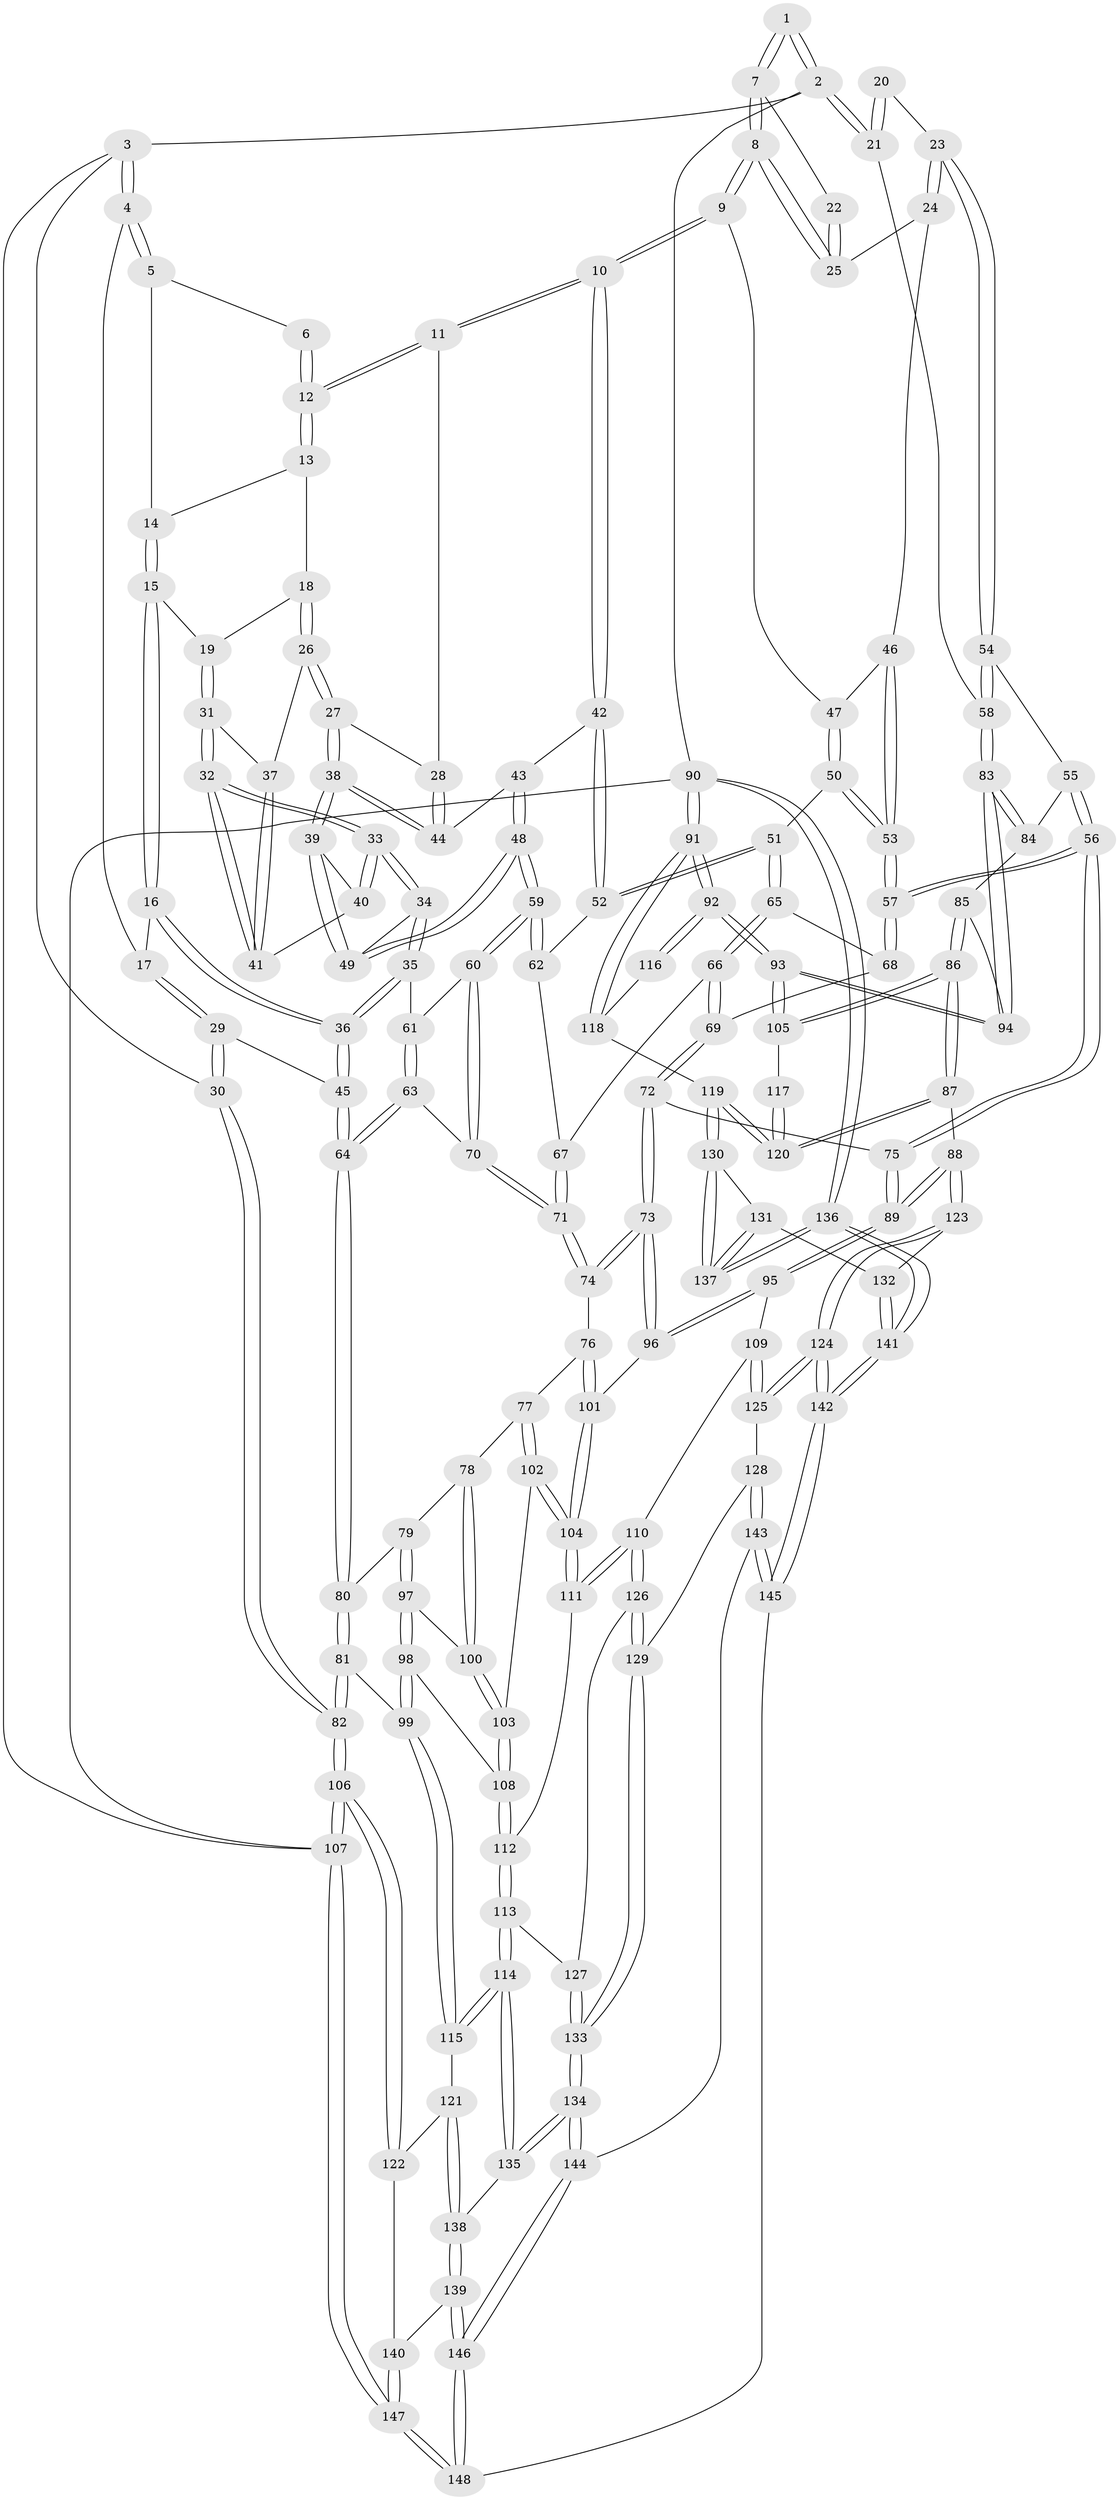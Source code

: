 // coarse degree distribution, {5: 0.43956043956043955, 7: 0.01098901098901099, 3: 0.12087912087912088, 4: 0.2967032967032967, 6: 0.12087912087912088, 2: 0.01098901098901099}
// Generated by graph-tools (version 1.1) at 2025/42/03/06/25 10:42:36]
// undirected, 148 vertices, 367 edges
graph export_dot {
graph [start="1"]
  node [color=gray90,style=filled];
  1 [pos="+0.5954226429938304+0"];
  2 [pos="+1+0"];
  3 [pos="+0+0"];
  4 [pos="+0+0"];
  5 [pos="+0.18191737688090662+0"];
  6 [pos="+0.41582442731728886+0"];
  7 [pos="+0.6053319366049337+0"];
  8 [pos="+0.564734377062738+0.08539872694133349"];
  9 [pos="+0.5618239167092717+0.08991107884355215"];
  10 [pos="+0.5516237117789194+0.09817129401510608"];
  11 [pos="+0.42867089099535094+0.08661518225813647"];
  12 [pos="+0.4237099918825763+0.07781249818006626"];
  13 [pos="+0.3187094739970701+0.021366180828901325"];
  14 [pos="+0.22066026357913038+0"];
  15 [pos="+0.2245908931485923+0.0694058683863719"];
  16 [pos="+0.17469633120394962+0.12422062004384693"];
  17 [pos="+0.08275261626604692+0.04651256438177465"];
  18 [pos="+0.3200160281731134+0.10067291340490547"];
  19 [pos="+0.25373983086792207+0.10683578357833497"];
  20 [pos="+0.767473500660987+0.06355979591788553"];
  21 [pos="+1+0"];
  22 [pos="+0.734267026828211+0.06168009087543038"];
  23 [pos="+0.7592080727407342+0.16755631965198997"];
  24 [pos="+0.7153464618230199+0.1522626923881331"];
  25 [pos="+0.7093390694841577+0.1381873615803572"];
  26 [pos="+0.329022830044615+0.11204316662034709"];
  27 [pos="+0.37419512616982553+0.1208065281937073"];
  28 [pos="+0.41845804344306414+0.09806874376682072"];
  29 [pos="+0.09943542251689007+0.2749401693084501"];
  30 [pos="+0+0.28501596707002297"];
  31 [pos="+0.2542231807245395+0.1293249883585435"];
  32 [pos="+0.2545481306865907+0.16608554228987635"];
  33 [pos="+0.2394098072086817+0.19542477093646377"];
  34 [pos="+0.22639965376537788+0.21417687089130122"];
  35 [pos="+0.21678171391173606+0.2205861999247184"];
  36 [pos="+0.1630712420456083+0.24091094912765085"];
  37 [pos="+0.3205827079111623+0.1290580735593687"];
  38 [pos="+0.3644064088323181+0.18622787323127415"];
  39 [pos="+0.3575847876516769+0.20087401200196192"];
  40 [pos="+0.330792743765798+0.17865701854022797"];
  41 [pos="+0.3119387681483421+0.14713774383890985"];
  42 [pos="+0.5194162019652344+0.214664535053891"];
  43 [pos="+0.43082803468053676+0.18008750080948874"];
  44 [pos="+0.42225125805109387+0.16595314679914117"];
  45 [pos="+0.11948188152124921+0.2798374417046654"];
  46 [pos="+0.6909282994568032+0.18073063592681196"];
  47 [pos="+0.6290032889090656+0.16676743313132616"];
  48 [pos="+0.3700900256460497+0.24432261226869298"];
  49 [pos="+0.3597944124186187+0.22879560783638012"];
  50 [pos="+0.6363183980474971+0.2065972550975435"];
  51 [pos="+0.525205945862274+0.22708581663076247"];
  52 [pos="+0.5194422098530966+0.22154739200240495"];
  53 [pos="+0.6863590758999262+0.3162630153982429"];
  54 [pos="+0.8355363275068677+0.22464611380039198"];
  55 [pos="+0.7410576527966632+0.3348478114580954"];
  56 [pos="+0.6924216521826153+0.3459933437091408"];
  57 [pos="+0.6914425967377995+0.3446962640246572"];
  58 [pos="+1+0.04126631474019342"];
  59 [pos="+0.3827117314015454+0.27787080145541865"];
  60 [pos="+0.38258889301854904+0.2782299808343487"];
  61 [pos="+0.28934051304531605+0.270117895136197"];
  62 [pos="+0.49160073165685036+0.24180366755203409"];
  63 [pos="+0.2837144635226354+0.3431097239577082"];
  64 [pos="+0.18552959677387112+0.38579772695641995"];
  65 [pos="+0.5562581589287021+0.2615050161858677"];
  66 [pos="+0.5126716102093838+0.3421878444225727"];
  67 [pos="+0.4823563536099587+0.33051400133553716"];
  68 [pos="+0.5794267712975372+0.276244686205063"];
  69 [pos="+0.5223074497387455+0.35995063212126077"];
  70 [pos="+0.3773485454331463+0.32085708182314643"];
  71 [pos="+0.4045893056706824+0.3709732394891623"];
  72 [pos="+0.5492280737766662+0.41420612299134957"];
  73 [pos="+0.48144782856538326+0.4558357947189736"];
  74 [pos="+0.41136054695947327+0.41457091733818796"];
  75 [pos="+0.6659800484287498+0.39345994932417866"];
  76 [pos="+0.334306550242665+0.46437016971956846"];
  77 [pos="+0.32302611165909667+0.46597454070951694"];
  78 [pos="+0.24089812385964837+0.43898984254370227"];
  79 [pos="+0.19647972469954844+0.41024191140479194"];
  80 [pos="+0.18790728785943156+0.4016053281172127"];
  81 [pos="+0.04369976714501223+0.5532927308938077"];
  82 [pos="+0+0.5023525890656351"];
  83 [pos="+1+0.22422170414936948"];
  84 [pos="+0.822111141961884+0.3938218904033092"];
  85 [pos="+0.8606245793573609+0.45289359278995234"];
  86 [pos="+0.8698171588831958+0.5269464355544509"];
  87 [pos="+0.750534171255006+0.6186923115818652"];
  88 [pos="+0.7102620847547254+0.6161569567861251"];
  89 [pos="+0.6921543408028015+0.6056183500813278"];
  90 [pos="+1+1"];
  91 [pos="+1+0.8346749798839244"];
  92 [pos="+1+0.5993786139023938"];
  93 [pos="+1+0.562804134586375"];
  94 [pos="+1+0.27251396815373524"];
  95 [pos="+0.548799580547548+0.6306825228351799"];
  96 [pos="+0.4887968802846211+0.5338918428028055"];
  97 [pos="+0.19788677474662072+0.5356705471324974"];
  98 [pos="+0.145054510606233+0.6085070948215803"];
  99 [pos="+0.09758582487088105+0.6160320938642405"];
  100 [pos="+0.25283282090459785+0.5711778135542662"];
  101 [pos="+0.38813653782365254+0.5527344312212382"];
  102 [pos="+0.2995681738356893+0.5804791747264633"];
  103 [pos="+0.25686915583937076+0.5796626898306718"];
  104 [pos="+0.3464638724131469+0.6193332415970874"];
  105 [pos="+1+0.5625213497055921"];
  106 [pos="+0+0.814503730419472"];
  107 [pos="+0+1"];
  108 [pos="+0.2154345234370547+0.6180698307360869"];
  109 [pos="+0.5482360563227306+0.6313720016900286"];
  110 [pos="+0.4243161455100138+0.683029288475281"];
  111 [pos="+0.3491422609102738+0.6286485914113182"];
  112 [pos="+0.2587449004480942+0.7028648978844414"];
  113 [pos="+0.25208728420091725+0.7307755479061845"];
  114 [pos="+0.21534661701071436+0.7620629299415178"];
  115 [pos="+0.09883069978847044+0.6603347102563643"];
  116 [pos="+0.9319139552818546+0.697408876531147"];
  117 [pos="+0.9222044288834238+0.6520267027980353"];
  118 [pos="+0.9002856600278893+0.7384686865116703"];
  119 [pos="+0.8509395301221414+0.7457426838570704"];
  120 [pos="+0.8091554520942504+0.6755361390952538"];
  121 [pos="+0.03314521713779049+0.7611804674569285"];
  122 [pos="+0.0059411213571836635+0.7692219468820842"];
  123 [pos="+0.6833993932192205+0.8082320126815701"];
  124 [pos="+0.5698412907099119+0.8410684178416937"];
  125 [pos="+0.5520754834442295+0.8329365613220004"];
  126 [pos="+0.39581122815210895+0.7682599377216595"];
  127 [pos="+0.2698411984538126+0.7365034529496527"];
  128 [pos="+0.49906765538561165+0.8472793867050995"];
  129 [pos="+0.40765120724093595+0.821269779561554"];
  130 [pos="+0.8473237695131411+0.7883348818156936"];
  131 [pos="+0.7434150505729745+0.8243173767231715"];
  132 [pos="+0.7034499061328838+0.8265168501053975"];
  133 [pos="+0.35362446238619377+0.8777443909001504"];
  134 [pos="+0.3372227620919151+0.8966489025285768"];
  135 [pos="+0.1937619618042024+0.8437431349888324"];
  136 [pos="+1+1"];
  137 [pos="+0.9722305614103288+1"];
  138 [pos="+0.17318013492163395+0.8568672352506898"];
  139 [pos="+0.1515788439907682+0.897838311164995"];
  140 [pos="+0.09425466266199303+0.9717793515319072"];
  141 [pos="+0.769186499725564+1"];
  142 [pos="+0.696816743482385+1"];
  143 [pos="+0.4875798017697342+0.9164805259822179"];
  144 [pos="+0.351797650440097+0.9909314841130505"];
  145 [pos="+0.5726011160566855+1"];
  146 [pos="+0.3492690389927453+1"];
  147 [pos="+0+1"];
  148 [pos="+0.36117970269939875+1"];
  1 -- 2;
  1 -- 2;
  1 -- 7;
  1 -- 7;
  2 -- 3;
  2 -- 21;
  2 -- 21;
  2 -- 90;
  3 -- 4;
  3 -- 4;
  3 -- 30;
  3 -- 107;
  4 -- 5;
  4 -- 5;
  4 -- 17;
  5 -- 6;
  5 -- 14;
  6 -- 12;
  6 -- 12;
  7 -- 8;
  7 -- 8;
  7 -- 22;
  8 -- 9;
  8 -- 9;
  8 -- 25;
  8 -- 25;
  9 -- 10;
  9 -- 10;
  9 -- 47;
  10 -- 11;
  10 -- 11;
  10 -- 42;
  10 -- 42;
  11 -- 12;
  11 -- 12;
  11 -- 28;
  12 -- 13;
  12 -- 13;
  13 -- 14;
  13 -- 18;
  14 -- 15;
  14 -- 15;
  15 -- 16;
  15 -- 16;
  15 -- 19;
  16 -- 17;
  16 -- 36;
  16 -- 36;
  17 -- 29;
  17 -- 29;
  18 -- 19;
  18 -- 26;
  18 -- 26;
  19 -- 31;
  19 -- 31;
  20 -- 21;
  20 -- 21;
  20 -- 23;
  21 -- 58;
  22 -- 25;
  22 -- 25;
  23 -- 24;
  23 -- 24;
  23 -- 54;
  23 -- 54;
  24 -- 25;
  24 -- 46;
  26 -- 27;
  26 -- 27;
  26 -- 37;
  27 -- 28;
  27 -- 38;
  27 -- 38;
  28 -- 44;
  28 -- 44;
  29 -- 30;
  29 -- 30;
  29 -- 45;
  30 -- 82;
  30 -- 82;
  31 -- 32;
  31 -- 32;
  31 -- 37;
  32 -- 33;
  32 -- 33;
  32 -- 41;
  32 -- 41;
  33 -- 34;
  33 -- 34;
  33 -- 40;
  33 -- 40;
  34 -- 35;
  34 -- 35;
  34 -- 49;
  35 -- 36;
  35 -- 36;
  35 -- 61;
  36 -- 45;
  36 -- 45;
  37 -- 41;
  37 -- 41;
  38 -- 39;
  38 -- 39;
  38 -- 44;
  38 -- 44;
  39 -- 40;
  39 -- 49;
  39 -- 49;
  40 -- 41;
  42 -- 43;
  42 -- 52;
  42 -- 52;
  43 -- 44;
  43 -- 48;
  43 -- 48;
  45 -- 64;
  45 -- 64;
  46 -- 47;
  46 -- 53;
  46 -- 53;
  47 -- 50;
  47 -- 50;
  48 -- 49;
  48 -- 49;
  48 -- 59;
  48 -- 59;
  50 -- 51;
  50 -- 53;
  50 -- 53;
  51 -- 52;
  51 -- 52;
  51 -- 65;
  51 -- 65;
  52 -- 62;
  53 -- 57;
  53 -- 57;
  54 -- 55;
  54 -- 58;
  54 -- 58;
  55 -- 56;
  55 -- 56;
  55 -- 84;
  56 -- 57;
  56 -- 57;
  56 -- 75;
  56 -- 75;
  57 -- 68;
  57 -- 68;
  58 -- 83;
  58 -- 83;
  59 -- 60;
  59 -- 60;
  59 -- 62;
  59 -- 62;
  60 -- 61;
  60 -- 70;
  60 -- 70;
  61 -- 63;
  61 -- 63;
  62 -- 67;
  63 -- 64;
  63 -- 64;
  63 -- 70;
  64 -- 80;
  64 -- 80;
  65 -- 66;
  65 -- 66;
  65 -- 68;
  66 -- 67;
  66 -- 69;
  66 -- 69;
  67 -- 71;
  67 -- 71;
  68 -- 69;
  69 -- 72;
  69 -- 72;
  70 -- 71;
  70 -- 71;
  71 -- 74;
  71 -- 74;
  72 -- 73;
  72 -- 73;
  72 -- 75;
  73 -- 74;
  73 -- 74;
  73 -- 96;
  73 -- 96;
  74 -- 76;
  75 -- 89;
  75 -- 89;
  76 -- 77;
  76 -- 101;
  76 -- 101;
  77 -- 78;
  77 -- 102;
  77 -- 102;
  78 -- 79;
  78 -- 100;
  78 -- 100;
  79 -- 80;
  79 -- 97;
  79 -- 97;
  80 -- 81;
  80 -- 81;
  81 -- 82;
  81 -- 82;
  81 -- 99;
  82 -- 106;
  82 -- 106;
  83 -- 84;
  83 -- 84;
  83 -- 94;
  83 -- 94;
  84 -- 85;
  85 -- 86;
  85 -- 86;
  85 -- 94;
  86 -- 87;
  86 -- 87;
  86 -- 105;
  86 -- 105;
  87 -- 88;
  87 -- 120;
  87 -- 120;
  88 -- 89;
  88 -- 89;
  88 -- 123;
  88 -- 123;
  89 -- 95;
  89 -- 95;
  90 -- 91;
  90 -- 91;
  90 -- 136;
  90 -- 136;
  90 -- 107;
  91 -- 92;
  91 -- 92;
  91 -- 118;
  91 -- 118;
  92 -- 93;
  92 -- 93;
  92 -- 116;
  92 -- 116;
  93 -- 94;
  93 -- 94;
  93 -- 105;
  93 -- 105;
  95 -- 96;
  95 -- 96;
  95 -- 109;
  96 -- 101;
  97 -- 98;
  97 -- 98;
  97 -- 100;
  98 -- 99;
  98 -- 99;
  98 -- 108;
  99 -- 115;
  99 -- 115;
  100 -- 103;
  100 -- 103;
  101 -- 104;
  101 -- 104;
  102 -- 103;
  102 -- 104;
  102 -- 104;
  103 -- 108;
  103 -- 108;
  104 -- 111;
  104 -- 111;
  105 -- 117;
  106 -- 107;
  106 -- 107;
  106 -- 122;
  106 -- 122;
  107 -- 147;
  107 -- 147;
  108 -- 112;
  108 -- 112;
  109 -- 110;
  109 -- 125;
  109 -- 125;
  110 -- 111;
  110 -- 111;
  110 -- 126;
  110 -- 126;
  111 -- 112;
  112 -- 113;
  112 -- 113;
  113 -- 114;
  113 -- 114;
  113 -- 127;
  114 -- 115;
  114 -- 115;
  114 -- 135;
  114 -- 135;
  115 -- 121;
  116 -- 118;
  117 -- 120;
  117 -- 120;
  118 -- 119;
  119 -- 120;
  119 -- 120;
  119 -- 130;
  119 -- 130;
  121 -- 122;
  121 -- 138;
  121 -- 138;
  122 -- 140;
  123 -- 124;
  123 -- 124;
  123 -- 132;
  124 -- 125;
  124 -- 125;
  124 -- 142;
  124 -- 142;
  125 -- 128;
  126 -- 127;
  126 -- 129;
  126 -- 129;
  127 -- 133;
  127 -- 133;
  128 -- 129;
  128 -- 143;
  128 -- 143;
  129 -- 133;
  129 -- 133;
  130 -- 131;
  130 -- 137;
  130 -- 137;
  131 -- 132;
  131 -- 137;
  131 -- 137;
  132 -- 141;
  132 -- 141;
  133 -- 134;
  133 -- 134;
  134 -- 135;
  134 -- 135;
  134 -- 144;
  134 -- 144;
  135 -- 138;
  136 -- 137;
  136 -- 137;
  136 -- 141;
  136 -- 141;
  138 -- 139;
  138 -- 139;
  139 -- 140;
  139 -- 146;
  139 -- 146;
  140 -- 147;
  140 -- 147;
  141 -- 142;
  141 -- 142;
  142 -- 145;
  142 -- 145;
  143 -- 144;
  143 -- 145;
  143 -- 145;
  144 -- 146;
  144 -- 146;
  145 -- 148;
  146 -- 148;
  146 -- 148;
  147 -- 148;
  147 -- 148;
}
